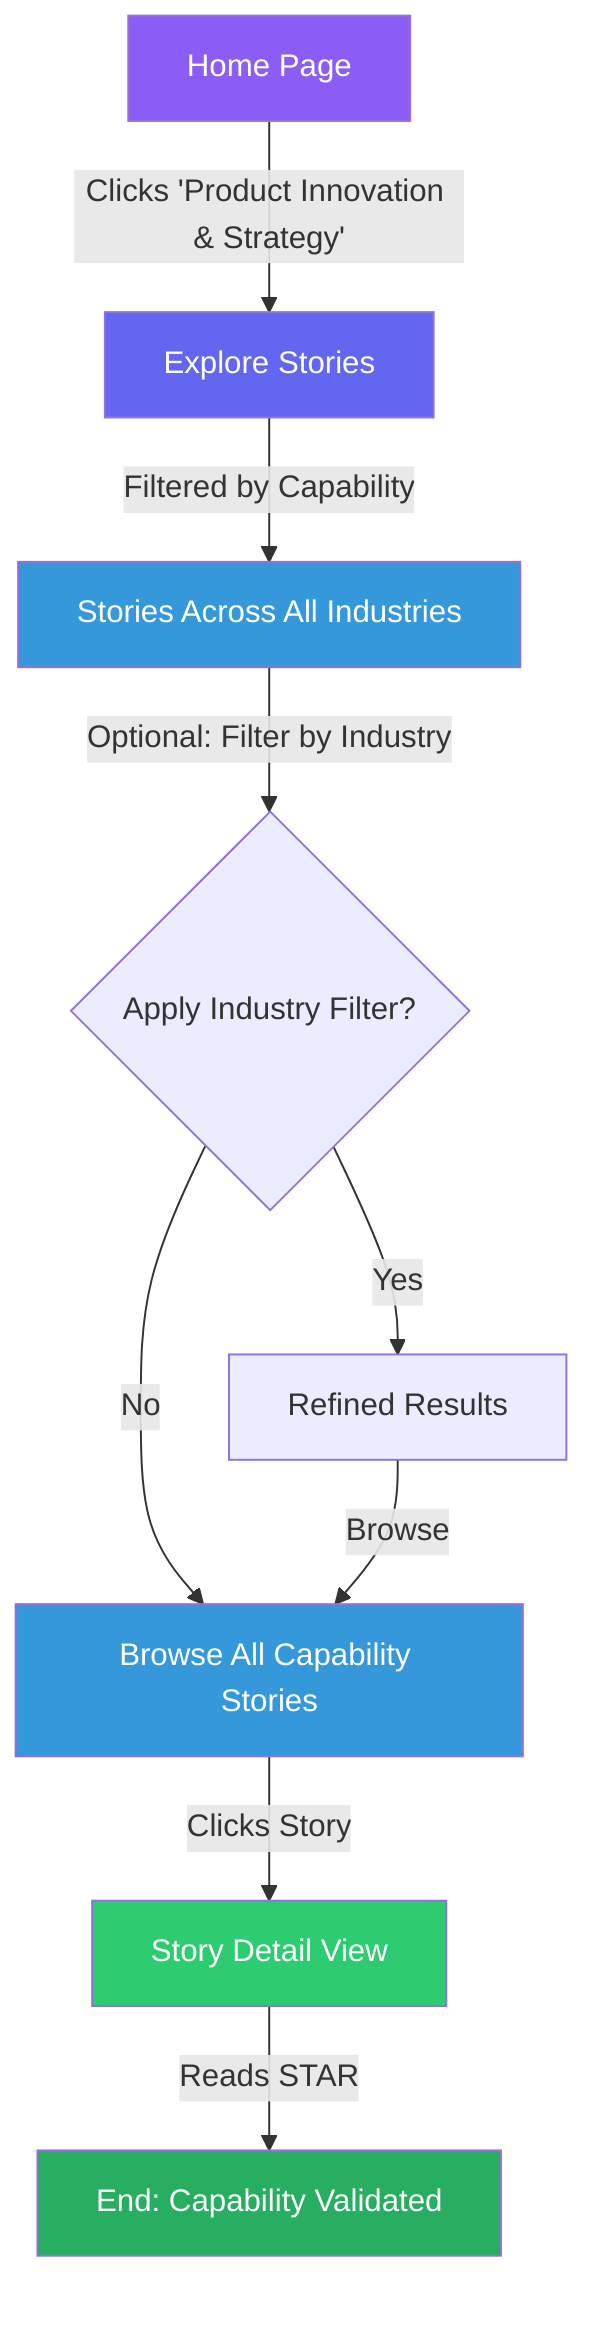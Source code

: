 graph TD
    A[Home Page] -->|Clicks 'Product Innovation & Strategy'| B[Explore Stories]
    B -->|Filtered by Capability| C[Stories Across All Industries]
    C -->|Optional: Filter by Industry| D{Apply Industry Filter?}
    D -->|Yes| E[Refined Results]
    D -->|No| F[Browse All Capability Stories]
    E -->|Browse| F
    F -->|Clicks Story| G[Story Detail View]
    G -->|Reads STAR| H[End: Capability Validated]

    style A fill:#8B5CF6,color:#fff
    style B fill:#6366F1,color:#fff
    style C fill:#3498DB,color:#fff
    style F fill:#3498DB,color:#fff
    style G fill:#2ECC71,color:#fff
    style H fill:#27AE60,color:#fff
